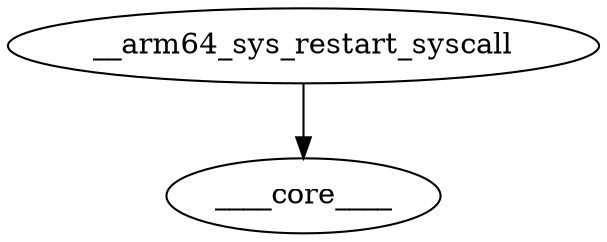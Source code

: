 digraph kerncollapsed {
    "__arm64_sys_restart_syscall" [color="black"];
    "____core____" [color="kernel"];
    "__arm64_sys_restart_syscall" -> "____core____" [color="black"];
}

